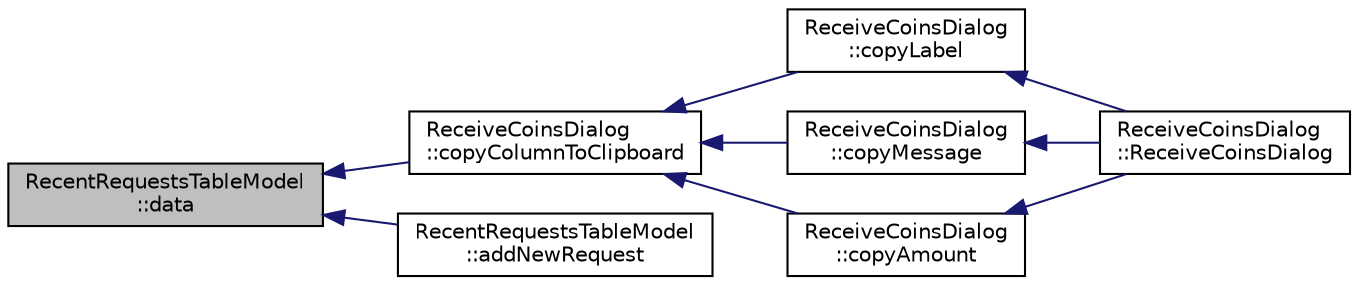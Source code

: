 digraph "RecentRequestsTableModel::data"
{
  edge [fontname="Helvetica",fontsize="10",labelfontname="Helvetica",labelfontsize="10"];
  node [fontname="Helvetica",fontsize="10",shape=record];
  rankdir="LR";
  Node42 [label="RecentRequestsTableModel\l::data",height=0.2,width=0.4,color="black", fillcolor="grey75", style="filled", fontcolor="black"];
  Node42 -> Node43 [dir="back",color="midnightblue",fontsize="10",style="solid",fontname="Helvetica"];
  Node43 [label="ReceiveCoinsDialog\l::copyColumnToClipboard",height=0.2,width=0.4,color="black", fillcolor="white", style="filled",URL="$class_receive_coins_dialog.html#adcf53aced7dfa041a55278b4807a20a2"];
  Node43 -> Node44 [dir="back",color="midnightblue",fontsize="10",style="solid",fontname="Helvetica"];
  Node44 [label="ReceiveCoinsDialog\l::copyLabel",height=0.2,width=0.4,color="black", fillcolor="white", style="filled",URL="$class_receive_coins_dialog.html#abdd69012e01da1d61b0bf622f9e156b1"];
  Node44 -> Node45 [dir="back",color="midnightblue",fontsize="10",style="solid",fontname="Helvetica"];
  Node45 [label="ReceiveCoinsDialog\l::ReceiveCoinsDialog",height=0.2,width=0.4,color="black", fillcolor="white", style="filled",URL="$class_receive_coins_dialog.html#a0c982b94b7f23da8f208d09904352f89"];
  Node43 -> Node46 [dir="back",color="midnightblue",fontsize="10",style="solid",fontname="Helvetica"];
  Node46 [label="ReceiveCoinsDialog\l::copyMessage",height=0.2,width=0.4,color="black", fillcolor="white", style="filled",URL="$class_receive_coins_dialog.html#a99b4d3cbb14744e8b3eff41f83413cb7"];
  Node46 -> Node45 [dir="back",color="midnightblue",fontsize="10",style="solid",fontname="Helvetica"];
  Node43 -> Node47 [dir="back",color="midnightblue",fontsize="10",style="solid",fontname="Helvetica"];
  Node47 [label="ReceiveCoinsDialog\l::copyAmount",height=0.2,width=0.4,color="black", fillcolor="white", style="filled",URL="$class_receive_coins_dialog.html#a3f8309dfaa944576bae760ba33222463"];
  Node47 -> Node45 [dir="back",color="midnightblue",fontsize="10",style="solid",fontname="Helvetica"];
  Node42 -> Node48 [dir="back",color="midnightblue",fontsize="10",style="solid",fontname="Helvetica"];
  Node48 [label="RecentRequestsTableModel\l::addNewRequest",height=0.2,width=0.4,color="black", fillcolor="white", style="filled",URL="$class_recent_requests_table_model.html#aad0b9435284ed1f4b67852b34d7694a9"];
}
